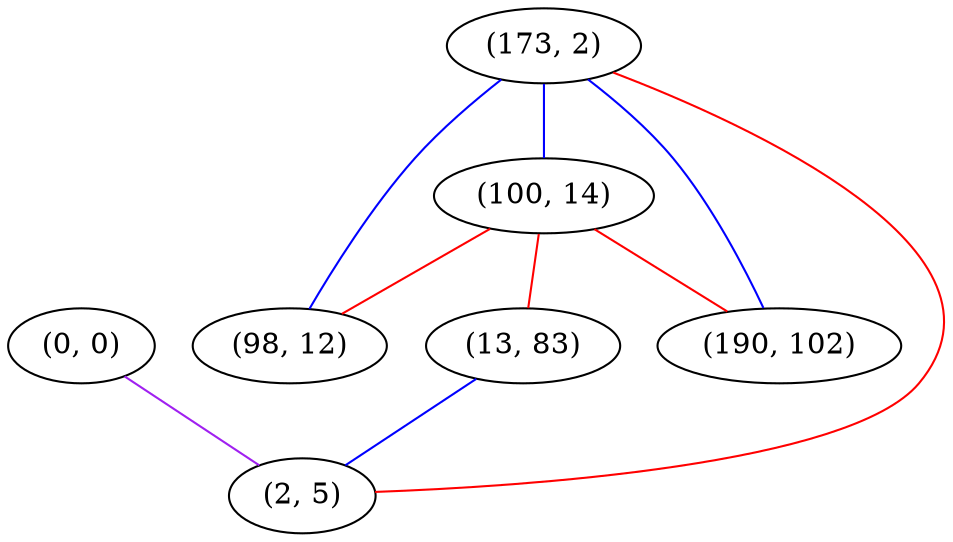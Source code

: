 graph "" {
"(0, 0)";
"(173, 2)";
"(100, 14)";
"(98, 12)";
"(13, 83)";
"(2, 5)";
"(190, 102)";
"(0, 0)" -- "(2, 5)"  [color=purple, key=0, weight=4];
"(173, 2)" -- "(2, 5)"  [color=red, key=0, weight=1];
"(173, 2)" -- "(190, 102)"  [color=blue, key=0, weight=3];
"(173, 2)" -- "(100, 14)"  [color=blue, key=0, weight=3];
"(173, 2)" -- "(98, 12)"  [color=blue, key=0, weight=3];
"(100, 14)" -- "(190, 102)"  [color=red, key=0, weight=1];
"(100, 14)" -- "(98, 12)"  [color=red, key=0, weight=1];
"(100, 14)" -- "(13, 83)"  [color=red, key=0, weight=1];
"(13, 83)" -- "(2, 5)"  [color=blue, key=0, weight=3];
}
